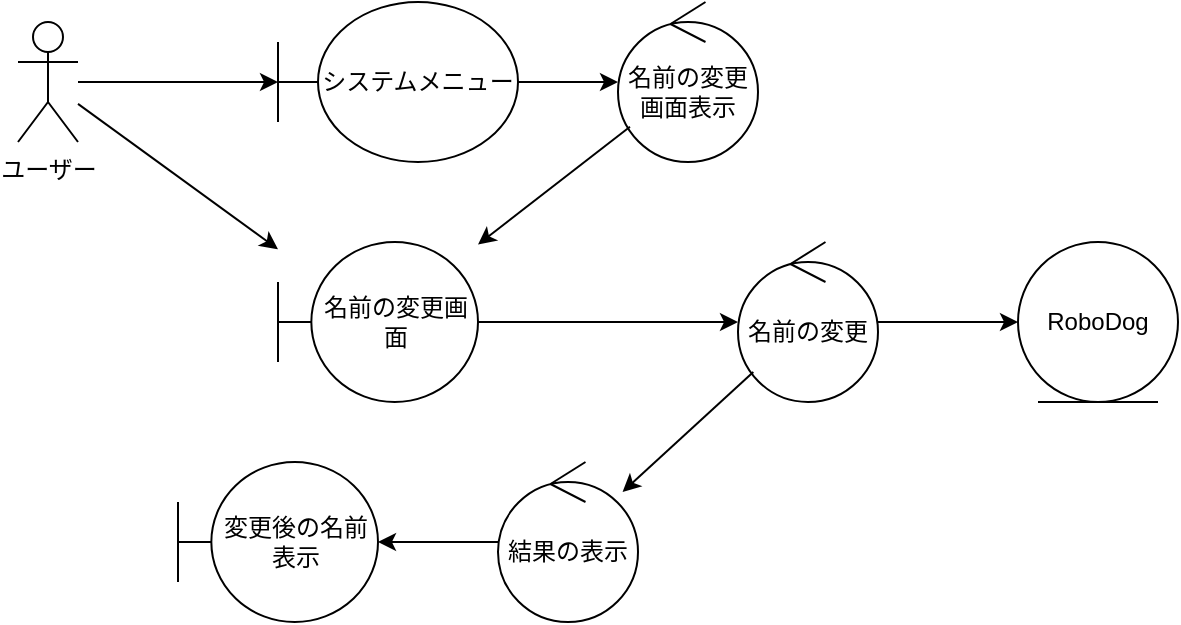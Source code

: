 <mxfile>
    <diagram name="ページ1" id="qouejV2Z3el8jE0GB6A2">
        <mxGraphModel dx="767" dy="335" grid="1" gridSize="10" guides="1" tooltips="1" connect="1" arrows="1" fold="1" page="1" pageScale="1" pageWidth="827" pageHeight="1169" math="0" shadow="0">
            <root>
                <mxCell id="0"/>
                <mxCell id="1" parent="0"/>
                <mxCell id="T31rOZmzirh8VbfF72pl-1" value="ユーザー" style="shape=umlActor;verticalLabelPosition=bottom;verticalAlign=top;html=1;outlineConnect=0;" parent="1" vertex="1">
                    <mxGeometry x="160" y="160" width="30" height="60" as="geometry"/>
                </mxCell>
                <mxCell id="T31rOZmzirh8VbfF72pl-2" value="システムメニュー" style="shape=umlBoundary;whiteSpace=wrap;html=1;" parent="1" vertex="1">
                    <mxGeometry x="290" y="150" width="120" height="80" as="geometry"/>
                </mxCell>
                <mxCell id="T31rOZmzirh8VbfF72pl-4" value="名前の変更画面表示" style="ellipse;shape=umlControl;whiteSpace=wrap;html=1;" parent="1" vertex="1">
                    <mxGeometry x="460" y="150" width="70" height="80" as="geometry"/>
                </mxCell>
                <mxCell id="T31rOZmzirh8VbfF72pl-7" value="名前の変更画面" style="shape=umlBoundary;whiteSpace=wrap;html=1;" parent="1" vertex="1">
                    <mxGeometry x="290" y="270" width="100" height="80" as="geometry"/>
                </mxCell>
                <mxCell id="T31rOZmzirh8VbfF72pl-11" value="" style="endArrow=classic;html=1;rounded=0;" parent="1" source="T31rOZmzirh8VbfF72pl-4" target="T31rOZmzirh8VbfF72pl-7" edge="1">
                    <mxGeometry width="50" height="50" relative="1" as="geometry">
                        <mxPoint x="380" y="260" as="sourcePoint"/>
                        <mxPoint x="430" y="210" as="targetPoint"/>
                    </mxGeometry>
                </mxCell>
                <mxCell id="T31rOZmzirh8VbfF72pl-12" value="" style="endArrow=classic;html=1;rounded=0;" parent="1" source="T31rOZmzirh8VbfF72pl-1" target="T31rOZmzirh8VbfF72pl-2" edge="1">
                    <mxGeometry width="50" height="50" relative="1" as="geometry">
                        <mxPoint x="380" y="260" as="sourcePoint"/>
                        <mxPoint x="430" y="210" as="targetPoint"/>
                    </mxGeometry>
                </mxCell>
                <mxCell id="T31rOZmzirh8VbfF72pl-13" value="" style="endArrow=classic;html=1;rounded=0;" parent="1" source="T31rOZmzirh8VbfF72pl-2" target="T31rOZmzirh8VbfF72pl-4" edge="1">
                    <mxGeometry width="50" height="50" relative="1" as="geometry">
                        <mxPoint x="380" y="260" as="sourcePoint"/>
                        <mxPoint x="430" y="210" as="targetPoint"/>
                    </mxGeometry>
                </mxCell>
                <mxCell id="T31rOZmzirh8VbfF72pl-14" value="" style="endArrow=classic;html=1;rounded=0;" parent="1" source="T31rOZmzirh8VbfF72pl-1" target="T31rOZmzirh8VbfF72pl-7" edge="1">
                    <mxGeometry width="50" height="50" relative="1" as="geometry">
                        <mxPoint x="90" y="350" as="sourcePoint"/>
                        <mxPoint x="140" y="300" as="targetPoint"/>
                    </mxGeometry>
                </mxCell>
                <mxCell id="T31rOZmzirh8VbfF72pl-18" value="" style="endArrow=classic;html=1;rounded=0;" parent="1" source="T31rOZmzirh8VbfF72pl-7" target="T31rOZmzirh8VbfF72pl-19" edge="1">
                    <mxGeometry width="50" height="50" relative="1" as="geometry">
                        <mxPoint x="100" y="380" as="sourcePoint"/>
                        <mxPoint x="150" y="330" as="targetPoint"/>
                    </mxGeometry>
                </mxCell>
                <mxCell id="T31rOZmzirh8VbfF72pl-19" value="名前の変更" style="ellipse;shape=umlControl;whiteSpace=wrap;html=1;" parent="1" vertex="1">
                    <mxGeometry x="520" y="270" width="70" height="80" as="geometry"/>
                </mxCell>
                <mxCell id="T31rOZmzirh8VbfF72pl-20" value="結果の表示" style="ellipse;shape=umlControl;whiteSpace=wrap;html=1;" parent="1" vertex="1">
                    <mxGeometry x="400" y="380" width="70" height="80" as="geometry"/>
                </mxCell>
                <mxCell id="T31rOZmzirh8VbfF72pl-22" value="" style="endArrow=classic;html=1;rounded=0;" parent="1" source="T31rOZmzirh8VbfF72pl-19" target="T31rOZmzirh8VbfF72pl-26" edge="1">
                    <mxGeometry width="50" height="50" relative="1" as="geometry">
                        <mxPoint x="130" y="380" as="sourcePoint"/>
                        <mxPoint x="180" y="330" as="targetPoint"/>
                    </mxGeometry>
                </mxCell>
                <mxCell id="T31rOZmzirh8VbfF72pl-23" value="" style="endArrow=classic;html=1;rounded=0;" parent="1" source="T31rOZmzirh8VbfF72pl-20" target="T31rOZmzirh8VbfF72pl-25" edge="1">
                    <mxGeometry width="50" height="50" relative="1" as="geometry">
                        <mxPoint x="130" y="490" as="sourcePoint"/>
                        <mxPoint x="180" y="440" as="targetPoint"/>
                    </mxGeometry>
                </mxCell>
                <mxCell id="T31rOZmzirh8VbfF72pl-24" value="" style="endArrow=classic;html=1;rounded=0;" parent="1" source="T31rOZmzirh8VbfF72pl-19" target="T31rOZmzirh8VbfF72pl-20" edge="1">
                    <mxGeometry width="50" height="50" relative="1" as="geometry">
                        <mxPoint x="100" y="470" as="sourcePoint"/>
                        <mxPoint x="150" y="420" as="targetPoint"/>
                    </mxGeometry>
                </mxCell>
                <mxCell id="T31rOZmzirh8VbfF72pl-25" value="変更後の名前表示" style="shape=umlBoundary;whiteSpace=wrap;html=1;" parent="1" vertex="1">
                    <mxGeometry x="240" y="380" width="100" height="80" as="geometry"/>
                </mxCell>
                <mxCell id="T31rOZmzirh8VbfF72pl-26" value="RoboDog" style="ellipse;shape=umlEntity;whiteSpace=wrap;html=1;" parent="1" vertex="1">
                    <mxGeometry x="660" y="270" width="80" height="80" as="geometry"/>
                </mxCell>
            </root>
        </mxGraphModel>
    </diagram>
</mxfile>